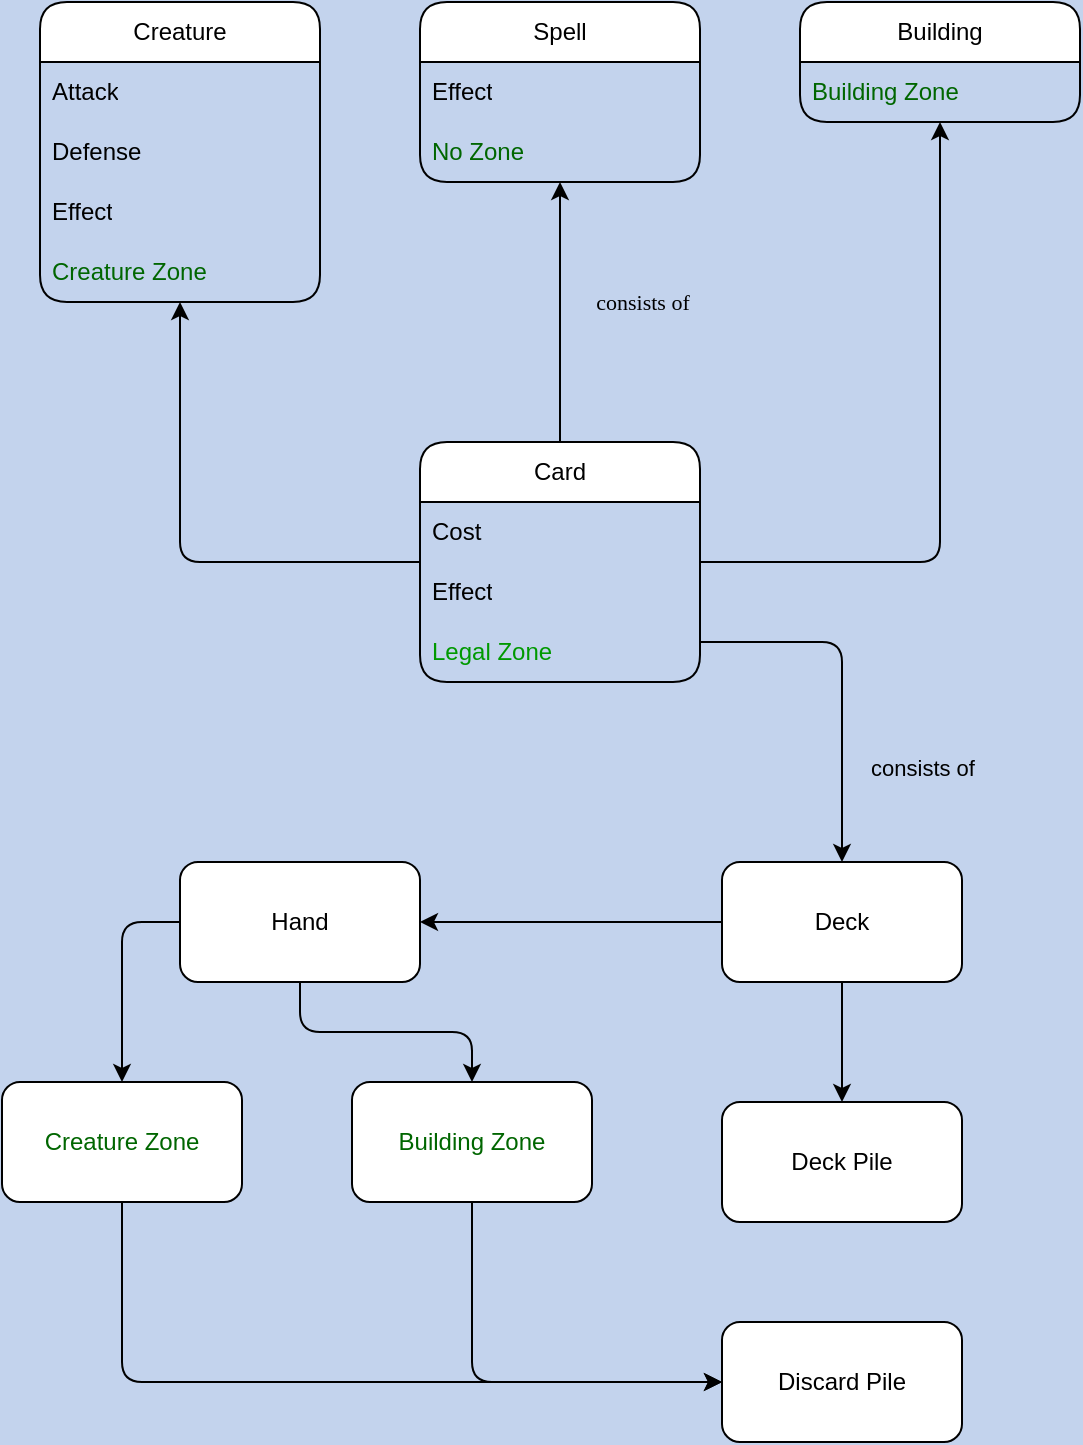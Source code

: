 <mxfile version="22.0.8" type="device">
  <diagram name="Page-1" id="Pg2AayzT4zrMlpKfh4fH">
    <mxGraphModel dx="1195" dy="652" grid="1" gridSize="10" guides="1" tooltips="1" connect="1" arrows="1" fold="1" page="1" pageScale="1" pageWidth="850" pageHeight="1100" background="#C3D3ED" math="0" shadow="0">
      <root>
        <mxCell id="0" />
        <mxCell id="1" parent="0" />
        <mxCell id="jhFPVCva8DzUEqr8aobs-30" value="&lt;font face=&quot;Verdana&quot;&gt;consists of&lt;/font&gt;" style="edgeStyle=orthogonalEdgeStyle;rounded=0;orthogonalLoop=1;jettySize=auto;html=1;labelBackgroundColor=none;" parent="1" source="jhFPVCva8DzUEqr8aobs-3" target="jhFPVCva8DzUEqr8aobs-13" edge="1">
          <mxGeometry x="0.077" y="-41" relative="1" as="geometry">
            <mxPoint as="offset" />
          </mxGeometry>
        </mxCell>
        <mxCell id="jhFPVCva8DzUEqr8aobs-31" style="edgeStyle=orthogonalEdgeStyle;rounded=1;orthogonalLoop=1;jettySize=auto;html=1;" parent="1" source="jhFPVCva8DzUEqr8aobs-3" target="jhFPVCva8DzUEqr8aobs-9" edge="1">
          <mxGeometry relative="1" as="geometry" />
        </mxCell>
        <mxCell id="NVtW60CTdqGW47sM3Ra_-9" style="edgeStyle=orthogonalEdgeStyle;shape=connector;rounded=1;orthogonalLoop=1;jettySize=auto;html=1;labelBackgroundColor=default;strokeColor=default;align=center;verticalAlign=middle;fontFamily=Helvetica;fontSize=11;fontColor=default;endArrow=classic;" edge="1" parent="1" source="jhFPVCva8DzUEqr8aobs-3" target="jhFPVCva8DzUEqr8aobs-21">
          <mxGeometry relative="1" as="geometry">
            <Array as="points">
              <mxPoint x="589" y="320" />
            </Array>
          </mxGeometry>
        </mxCell>
        <mxCell id="NVtW60CTdqGW47sM3Ra_-10" value="consists of" style="edgeStyle=orthogonalEdgeStyle;shape=connector;rounded=1;orthogonalLoop=1;jettySize=auto;html=1;labelBackgroundColor=none;strokeColor=default;align=center;verticalAlign=middle;fontFamily=Helvetica;fontSize=11;fontColor=default;endArrow=classic;" edge="1" parent="1" source="jhFPVCva8DzUEqr8aobs-3" target="jhFPVCva8DzUEqr8aobs-34">
          <mxGeometry x="0.476" y="40" relative="1" as="geometry">
            <Array as="points">
              <mxPoint x="540" y="360" />
            </Array>
            <mxPoint as="offset" />
          </mxGeometry>
        </mxCell>
        <mxCell id="jhFPVCva8DzUEqr8aobs-3" value="&lt;div&gt;Card&lt;/div&gt;" style="swimlane;fontStyle=0;childLayout=stackLayout;horizontal=1;startSize=30;horizontalStack=0;resizeParent=1;resizeParentMax=0;resizeLast=0;collapsible=1;marginBottom=0;whiteSpace=wrap;html=1;rounded=1;labelBackgroundColor=default;fillColor=default;" parent="1" vertex="1">
          <mxGeometry x="329" y="260" width="140" height="120" as="geometry" />
        </mxCell>
        <mxCell id="jhFPVCva8DzUEqr8aobs-4" value="Cost" style="text;strokeColor=none;fillColor=none;align=left;verticalAlign=middle;spacingLeft=4;spacingRight=4;overflow=hidden;points=[[0,0.5],[1,0.5]];portConstraint=eastwest;rotatable=0;whiteSpace=wrap;html=1;" parent="jhFPVCva8DzUEqr8aobs-3" vertex="1">
          <mxGeometry y="30" width="140" height="30" as="geometry" />
        </mxCell>
        <mxCell id="jhFPVCva8DzUEqr8aobs-17" value="Effect" style="text;strokeColor=none;fillColor=none;align=left;verticalAlign=middle;spacingLeft=4;spacingRight=4;overflow=hidden;points=[[0,0.5],[1,0.5]];portConstraint=eastwest;rotatable=0;whiteSpace=wrap;html=1;" parent="jhFPVCva8DzUEqr8aobs-3" vertex="1">
          <mxGeometry y="60" width="140" height="30" as="geometry" />
        </mxCell>
        <mxCell id="jhFPVCva8DzUEqr8aobs-33" value="Legal Zone" style="text;strokeColor=none;fillColor=none;align=left;verticalAlign=middle;spacingLeft=4;spacingRight=4;overflow=hidden;points=[[0,0.5],[1,0.5]];portConstraint=eastwest;rotatable=0;whiteSpace=wrap;html=1;fontStyle=0;fontColor=#009900;" parent="jhFPVCva8DzUEqr8aobs-3" vertex="1">
          <mxGeometry y="90" width="140" height="30" as="geometry" />
        </mxCell>
        <mxCell id="jhFPVCva8DzUEqr8aobs-9" value="Creature" style="swimlane;fontStyle=0;childLayout=stackLayout;horizontal=1;startSize=30;horizontalStack=0;resizeParent=1;resizeParentMax=0;resizeLast=0;collapsible=1;marginBottom=0;whiteSpace=wrap;html=1;rounded=1;" parent="1" vertex="1">
          <mxGeometry x="139" y="40" width="140" height="150" as="geometry" />
        </mxCell>
        <mxCell id="jhFPVCva8DzUEqr8aobs-10" value="Attack" style="text;strokeColor=none;fillColor=none;align=left;verticalAlign=middle;spacingLeft=4;spacingRight=4;overflow=hidden;points=[[0,0.5],[1,0.5]];portConstraint=eastwest;rotatable=0;whiteSpace=wrap;html=1;" parent="jhFPVCva8DzUEqr8aobs-9" vertex="1">
          <mxGeometry y="30" width="140" height="30" as="geometry" />
        </mxCell>
        <mxCell id="jhFPVCva8DzUEqr8aobs-11" value="Defense" style="text;strokeColor=none;fillColor=none;align=left;verticalAlign=middle;spacingLeft=4;spacingRight=4;overflow=hidden;points=[[0,0.5],[1,0.5]];portConstraint=eastwest;rotatable=0;whiteSpace=wrap;html=1;" parent="jhFPVCva8DzUEqr8aobs-9" vertex="1">
          <mxGeometry y="60" width="140" height="30" as="geometry" />
        </mxCell>
        <mxCell id="jhFPVCva8DzUEqr8aobs-12" value="Effect" style="text;strokeColor=none;fillColor=none;align=left;verticalAlign=middle;spacingLeft=4;spacingRight=4;overflow=hidden;points=[[0,0.5],[1,0.5]];portConstraint=eastwest;rotatable=0;whiteSpace=wrap;html=1;" parent="jhFPVCva8DzUEqr8aobs-9" vertex="1">
          <mxGeometry y="90" width="140" height="30" as="geometry" />
        </mxCell>
        <mxCell id="jhFPVCva8DzUEqr8aobs-18" value="Creature Zone" style="text;strokeColor=none;fillColor=none;align=left;verticalAlign=middle;spacingLeft=4;spacingRight=4;overflow=hidden;points=[[0,0.5],[1,0.5]];portConstraint=eastwest;rotatable=0;whiteSpace=wrap;html=1;fontColor=#006600;" parent="jhFPVCva8DzUEqr8aobs-9" vertex="1">
          <mxGeometry y="120" width="140" height="30" as="geometry" />
        </mxCell>
        <mxCell id="jhFPVCva8DzUEqr8aobs-13" value="Spell" style="swimlane;fontStyle=0;childLayout=stackLayout;horizontal=1;startSize=30;horizontalStack=0;resizeParent=1;resizeParentMax=0;resizeLast=0;collapsible=1;marginBottom=0;whiteSpace=wrap;html=1;rounded=1;" parent="1" vertex="1">
          <mxGeometry x="329" y="40" width="140" height="90" as="geometry" />
        </mxCell>
        <mxCell id="jhFPVCva8DzUEqr8aobs-14" value="Effect" style="text;strokeColor=none;fillColor=none;align=left;verticalAlign=middle;spacingLeft=4;spacingRight=4;overflow=hidden;points=[[0,0.5],[1,0.5]];portConstraint=eastwest;rotatable=0;whiteSpace=wrap;html=1;" parent="jhFPVCva8DzUEqr8aobs-13" vertex="1">
          <mxGeometry y="30" width="140" height="30" as="geometry" />
        </mxCell>
        <mxCell id="jhFPVCva8DzUEqr8aobs-19" value="No Zone" style="text;strokeColor=none;fillColor=none;align=left;verticalAlign=middle;spacingLeft=4;spacingRight=4;overflow=hidden;points=[[0,0.5],[1,0.5]];portConstraint=eastwest;rotatable=0;whiteSpace=wrap;html=1;fontColor=#006600;" parent="jhFPVCva8DzUEqr8aobs-13" vertex="1">
          <mxGeometry y="60" width="140" height="30" as="geometry" />
        </mxCell>
        <mxCell id="jhFPVCva8DzUEqr8aobs-20" value="&lt;div&gt;Building&lt;/div&gt;" style="swimlane;fontStyle=0;childLayout=stackLayout;horizontal=1;startSize=30;horizontalStack=0;resizeParent=1;resizeParentMax=0;resizeLast=0;collapsible=1;marginBottom=0;whiteSpace=wrap;html=1;rounded=1;" parent="1" vertex="1">
          <mxGeometry x="519" y="40" width="140" height="60" as="geometry" />
        </mxCell>
        <mxCell id="jhFPVCva8DzUEqr8aobs-21" value="Building Zone" style="text;strokeColor=none;fillColor=none;align=left;verticalAlign=middle;spacingLeft=4;spacingRight=4;overflow=hidden;points=[[0,0.5],[1,0.5]];portConstraint=eastwest;rotatable=0;whiteSpace=wrap;html=1;fontColor=#006600;" parent="jhFPVCva8DzUEqr8aobs-20" vertex="1">
          <mxGeometry y="30" width="140" height="30" as="geometry" />
        </mxCell>
        <mxCell id="NVtW60CTdqGW47sM3Ra_-6" style="edgeStyle=orthogonalEdgeStyle;rounded=1;orthogonalLoop=1;jettySize=auto;html=1;" edge="1" parent="1" source="jhFPVCva8DzUEqr8aobs-34" target="NVtW60CTdqGW47sM3Ra_-5">
          <mxGeometry relative="1" as="geometry">
            <Array as="points">
              <mxPoint x="540" y="570" />
              <mxPoint x="540" y="570" />
            </Array>
          </mxGeometry>
        </mxCell>
        <mxCell id="NVtW60CTdqGW47sM3Ra_-11" style="edgeStyle=orthogonalEdgeStyle;shape=connector;rounded=0;orthogonalLoop=1;jettySize=auto;html=1;labelBackgroundColor=none;strokeColor=default;align=center;verticalAlign=middle;fontFamily=Helvetica;fontSize=11;fontColor=default;endArrow=classic;" edge="1" parent="1" source="jhFPVCva8DzUEqr8aobs-34" target="NVtW60CTdqGW47sM3Ra_-1">
          <mxGeometry relative="1" as="geometry" />
        </mxCell>
        <mxCell id="jhFPVCva8DzUEqr8aobs-34" value="&lt;div&gt;Deck&lt;/div&gt;" style="rounded=1;whiteSpace=wrap;html=1;" parent="1" vertex="1">
          <mxGeometry x="480" y="470" width="120" height="60" as="geometry" />
        </mxCell>
        <mxCell id="NVtW60CTdqGW47sM3Ra_-13" style="edgeStyle=orthogonalEdgeStyle;shape=connector;orthogonalLoop=1;jettySize=auto;html=1;labelBackgroundColor=none;strokeColor=default;align=center;verticalAlign=middle;fontFamily=Helvetica;fontSize=11;fontColor=default;endArrow=classic;rounded=1;" edge="1" parent="1" source="NVtW60CTdqGW47sM3Ra_-1" target="NVtW60CTdqGW47sM3Ra_-4">
          <mxGeometry relative="1" as="geometry" />
        </mxCell>
        <mxCell id="NVtW60CTdqGW47sM3Ra_-14" style="edgeStyle=orthogonalEdgeStyle;shape=connector;rounded=1;orthogonalLoop=1;jettySize=auto;html=1;labelBackgroundColor=none;strokeColor=default;align=center;verticalAlign=middle;fontFamily=Helvetica;fontSize=11;fontColor=default;endArrow=classic;" edge="1" parent="1" source="NVtW60CTdqGW47sM3Ra_-1" target="NVtW60CTdqGW47sM3Ra_-2">
          <mxGeometry relative="1" as="geometry">
            <Array as="points">
              <mxPoint x="180" y="500" />
            </Array>
          </mxGeometry>
        </mxCell>
        <mxCell id="NVtW60CTdqGW47sM3Ra_-1" value="Hand" style="rounded=1;whiteSpace=wrap;html=1;" vertex="1" parent="1">
          <mxGeometry x="209" y="470" width="120" height="60" as="geometry" />
        </mxCell>
        <mxCell id="NVtW60CTdqGW47sM3Ra_-15" style="edgeStyle=orthogonalEdgeStyle;shape=connector;rounded=1;orthogonalLoop=1;jettySize=auto;html=1;labelBackgroundColor=none;strokeColor=default;align=center;verticalAlign=middle;fontFamily=Helvetica;fontSize=11;fontColor=default;endArrow=classic;" edge="1" parent="1" source="NVtW60CTdqGW47sM3Ra_-2" target="NVtW60CTdqGW47sM3Ra_-3">
          <mxGeometry relative="1" as="geometry">
            <Array as="points">
              <mxPoint x="180" y="730" />
            </Array>
          </mxGeometry>
        </mxCell>
        <mxCell id="NVtW60CTdqGW47sM3Ra_-2" value="Creature Zone" style="rounded=1;whiteSpace=wrap;html=1;fontColor=#006600;" vertex="1" parent="1">
          <mxGeometry x="120" y="580" width="120" height="60" as="geometry" />
        </mxCell>
        <mxCell id="NVtW60CTdqGW47sM3Ra_-3" value="Discard Pile" style="rounded=1;whiteSpace=wrap;html=1;" vertex="1" parent="1">
          <mxGeometry x="480" y="700" width="120" height="60" as="geometry" />
        </mxCell>
        <mxCell id="NVtW60CTdqGW47sM3Ra_-16" style="edgeStyle=orthogonalEdgeStyle;shape=connector;rounded=1;orthogonalLoop=1;jettySize=auto;html=1;labelBackgroundColor=none;strokeColor=default;align=center;verticalAlign=middle;fontFamily=Helvetica;fontSize=11;fontColor=default;endArrow=classic;" edge="1" parent="1" source="NVtW60CTdqGW47sM3Ra_-4" target="NVtW60CTdqGW47sM3Ra_-3">
          <mxGeometry relative="1" as="geometry">
            <Array as="points">
              <mxPoint x="355" y="730" />
            </Array>
          </mxGeometry>
        </mxCell>
        <mxCell id="NVtW60CTdqGW47sM3Ra_-4" value="Building Zone" style="rounded=1;whiteSpace=wrap;html=1;fontColor=#006600;" vertex="1" parent="1">
          <mxGeometry x="295" y="580" width="120" height="60" as="geometry" />
        </mxCell>
        <mxCell id="NVtW60CTdqGW47sM3Ra_-5" value="Deck Pile" style="rounded=1;whiteSpace=wrap;html=1;" vertex="1" parent="1">
          <mxGeometry x="480" y="590" width="120" height="60" as="geometry" />
        </mxCell>
      </root>
    </mxGraphModel>
  </diagram>
</mxfile>
